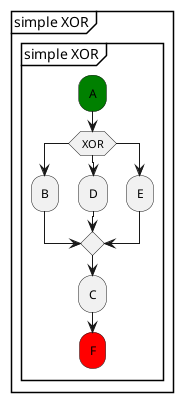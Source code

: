 @startuml
partition "simple XOR" {
    group "simple XOR"
        #green:A;
        switch (XOR)
            case ()
                :B;
            case ()
                :D;
            case ()
                :E;
        endswitch
        :C;
        #red:F;
    end group
}
@enduml